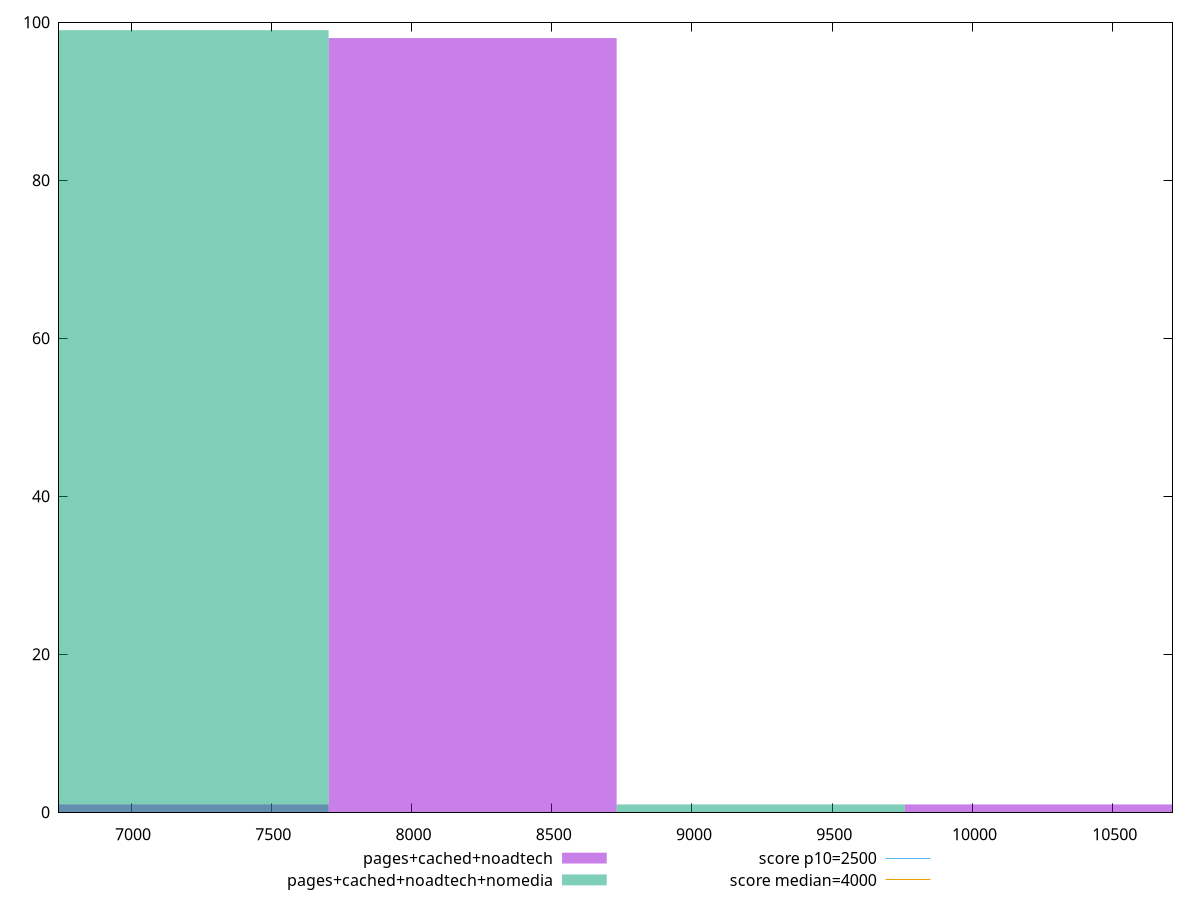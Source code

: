 reset

$pagesCachedNoadtech <<EOF
10272.367081024324 1
8217.89366481946 98
7190.656956717027 1
EOF

$pagesCachedNoadtechNomedia <<EOF
9245.130372921893 1
7190.656956717027 99
EOF

set key outside below
set boxwidth 1027.2367081024324
set xrange [6743.173000000001:10713.421000000002]
set yrange [0:100]
set trange [0:100]
set style fill transparent solid 0.5 noborder

set parametric
set terminal svg size 640, 500 enhanced background rgb 'white'
set output "report_00019_2021-02-10T18-14-37.922Z//largest-contentful-paint/comparison/histogram/2_vs_3.svg"

plot $pagesCachedNoadtech title "pages+cached+noadtech" with boxes, \
     $pagesCachedNoadtechNomedia title "pages+cached+noadtech+nomedia" with boxes, \
     2500,t title "score p10=2500", \
     4000,t title "score median=4000"

reset
